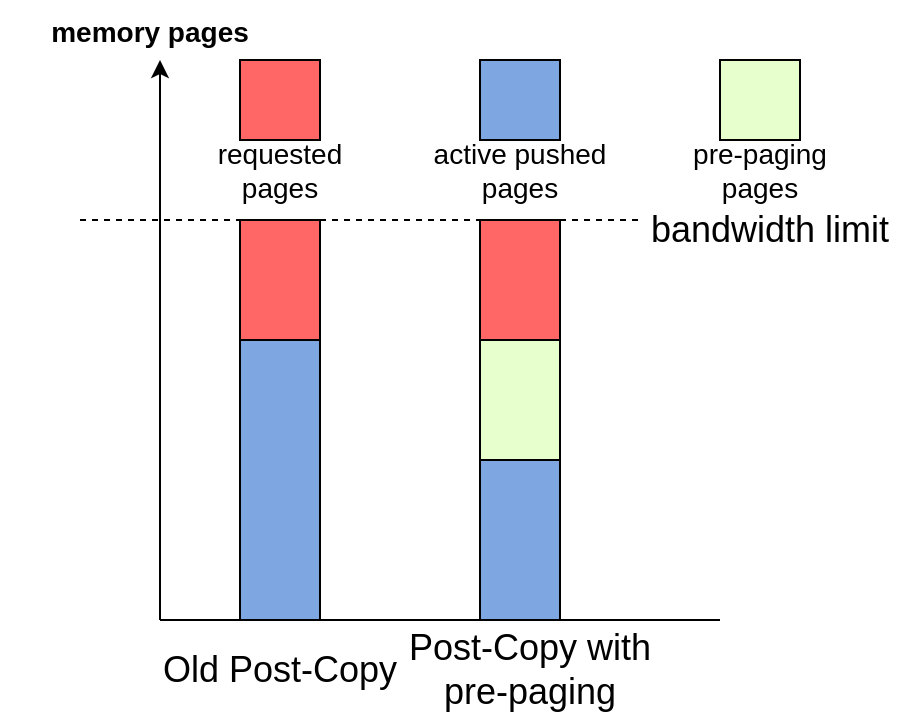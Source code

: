 <mxfile version="19.0.2" type="github">
  <diagram id="o9Ja1an5dL6dh2Lvcu4c" name="Page-1">
    <mxGraphModel dx="1038" dy="579" grid="1" gridSize="10" guides="1" tooltips="1" connect="1" arrows="1" fold="1" page="1" pageScale="1" pageWidth="827" pageHeight="1169" math="0" shadow="0">
      <root>
        <mxCell id="0" />
        <mxCell id="1" parent="0" />
        <mxCell id="bRjQeI7XWbLKrkH4t1YK-2" value="" style="endArrow=classic;html=1;rounded=0;" parent="1" edge="1">
          <mxGeometry width="50" height="50" relative="1" as="geometry">
            <mxPoint x="280" y="320" as="sourcePoint" />
            <mxPoint x="280" y="40" as="targetPoint" />
          </mxGeometry>
        </mxCell>
        <mxCell id="bRjQeI7XWbLKrkH4t1YK-3" value="" style="endArrow=none;html=1;rounded=0;endFill=0;" parent="1" edge="1">
          <mxGeometry width="50" height="50" relative="1" as="geometry">
            <mxPoint x="280" y="320" as="sourcePoint" />
            <mxPoint x="560" y="320" as="targetPoint" />
          </mxGeometry>
        </mxCell>
        <mxCell id="bRjQeI7XWbLKrkH4t1YK-5" value="" style="rounded=0;whiteSpace=wrap;html=1;fillColor=#7EA6E0;" parent="1" vertex="1">
          <mxGeometry x="320" y="180" width="40" height="140" as="geometry" />
        </mxCell>
        <mxCell id="bRjQeI7XWbLKrkH4t1YK-6" value="" style="rounded=0;whiteSpace=wrap;html=1;fillColor=#FF6666;" parent="1" vertex="1">
          <mxGeometry x="320" y="120" width="40" height="60" as="geometry" />
        </mxCell>
        <mxCell id="bRjQeI7XWbLKrkH4t1YK-7" value="" style="endArrow=none;dashed=1;html=1;rounded=0;" parent="1" edge="1">
          <mxGeometry width="50" height="50" relative="1" as="geometry">
            <mxPoint x="240" y="120" as="sourcePoint" />
            <mxPoint x="520" y="120" as="targetPoint" />
          </mxGeometry>
        </mxCell>
        <mxCell id="bRjQeI7XWbLKrkH4t1YK-8" value="&lt;font style=&quot;font-size: 18px;&quot;&gt;bandwidth limit&lt;/font&gt;" style="text;html=1;strokeColor=none;fillColor=none;align=center;verticalAlign=middle;whiteSpace=wrap;rounded=0;" parent="1" vertex="1">
          <mxGeometry x="510" y="110" width="150" height="30" as="geometry" />
        </mxCell>
        <mxCell id="bRjQeI7XWbLKrkH4t1YK-9" value="" style="rounded=0;whiteSpace=wrap;html=1;fillColor=#FF6666;" parent="1" vertex="1">
          <mxGeometry x="440" y="120" width="40" height="60" as="geometry" />
        </mxCell>
        <mxCell id="bRjQeI7XWbLKrkH4t1YK-10" value="" style="rounded=0;whiteSpace=wrap;html=1;fillColor=#7EA6E0;" parent="1" vertex="1">
          <mxGeometry x="440" y="240" width="40" height="80" as="geometry" />
        </mxCell>
        <mxCell id="bRjQeI7XWbLKrkH4t1YK-11" value="" style="rounded=0;whiteSpace=wrap;html=1;fontSize=18;fillColor=#E6FFCC;" parent="1" vertex="1">
          <mxGeometry x="440" y="180" width="40" height="60" as="geometry" />
        </mxCell>
        <mxCell id="bRjQeI7XWbLKrkH4t1YK-12" value="Old Post-Copy" style="text;html=1;strokeColor=none;fillColor=none;align=center;verticalAlign=middle;whiteSpace=wrap;rounded=0;fontSize=18;" parent="1" vertex="1">
          <mxGeometry x="280" y="330" width="120" height="30" as="geometry" />
        </mxCell>
        <mxCell id="bRjQeI7XWbLKrkH4t1YK-13" value="Post-Copy with pre-paging" style="text;html=1;strokeColor=none;fillColor=none;align=center;verticalAlign=middle;whiteSpace=wrap;rounded=0;fontSize=18;" parent="1" vertex="1">
          <mxGeometry x="400" y="330" width="130" height="30" as="geometry" />
        </mxCell>
        <mxCell id="bRjQeI7XWbLKrkH4t1YK-14" value="&lt;font style=&quot;font-size: 14px;&quot;&gt;&lt;b&gt;memory pages&lt;/b&gt;&lt;/font&gt;" style="text;html=1;strokeColor=none;fillColor=none;align=center;verticalAlign=middle;whiteSpace=wrap;rounded=0;fontSize=18;" parent="1" vertex="1">
          <mxGeometry x="200" y="10" width="150" height="30" as="geometry" />
        </mxCell>
        <mxCell id="bRjQeI7XWbLKrkH4t1YK-15" value="" style="whiteSpace=wrap;html=1;aspect=fixed;fontSize=14;fillColor=#7EA6E0;" parent="1" vertex="1">
          <mxGeometry x="440" y="40" width="40" height="40" as="geometry" />
        </mxCell>
        <mxCell id="bRjQeI7XWbLKrkH4t1YK-16" value="" style="whiteSpace=wrap;html=1;aspect=fixed;fontSize=14;fillColor=#FF6666;" parent="1" vertex="1">
          <mxGeometry x="320" y="40" width="40" height="40" as="geometry" />
        </mxCell>
        <mxCell id="bRjQeI7XWbLKrkH4t1YK-17" value="" style="whiteSpace=wrap;html=1;aspect=fixed;fontSize=14;fillColor=#E6FFCC;" parent="1" vertex="1">
          <mxGeometry x="560" y="40" width="40" height="40" as="geometry" />
        </mxCell>
        <mxCell id="bRjQeI7XWbLKrkH4t1YK-18" value="requested pages" style="text;html=1;strokeColor=none;fillColor=none;align=center;verticalAlign=middle;whiteSpace=wrap;rounded=0;fontSize=14;" parent="1" vertex="1">
          <mxGeometry x="310" y="80" width="60" height="30" as="geometry" />
        </mxCell>
        <mxCell id="bRjQeI7XWbLKrkH4t1YK-19" value="active pushed pages" style="text;html=1;strokeColor=none;fillColor=none;align=center;verticalAlign=middle;whiteSpace=wrap;rounded=0;fontSize=14;" parent="1" vertex="1">
          <mxGeometry x="410" y="80" width="100" height="30" as="geometry" />
        </mxCell>
        <mxCell id="bRjQeI7XWbLKrkH4t1YK-20" value="pre-paging pages" style="text;html=1;strokeColor=none;fillColor=none;align=center;verticalAlign=middle;whiteSpace=wrap;rounded=0;fontSize=14;" parent="1" vertex="1">
          <mxGeometry x="545" y="80" width="70" height="30" as="geometry" />
        </mxCell>
      </root>
    </mxGraphModel>
  </diagram>
</mxfile>
